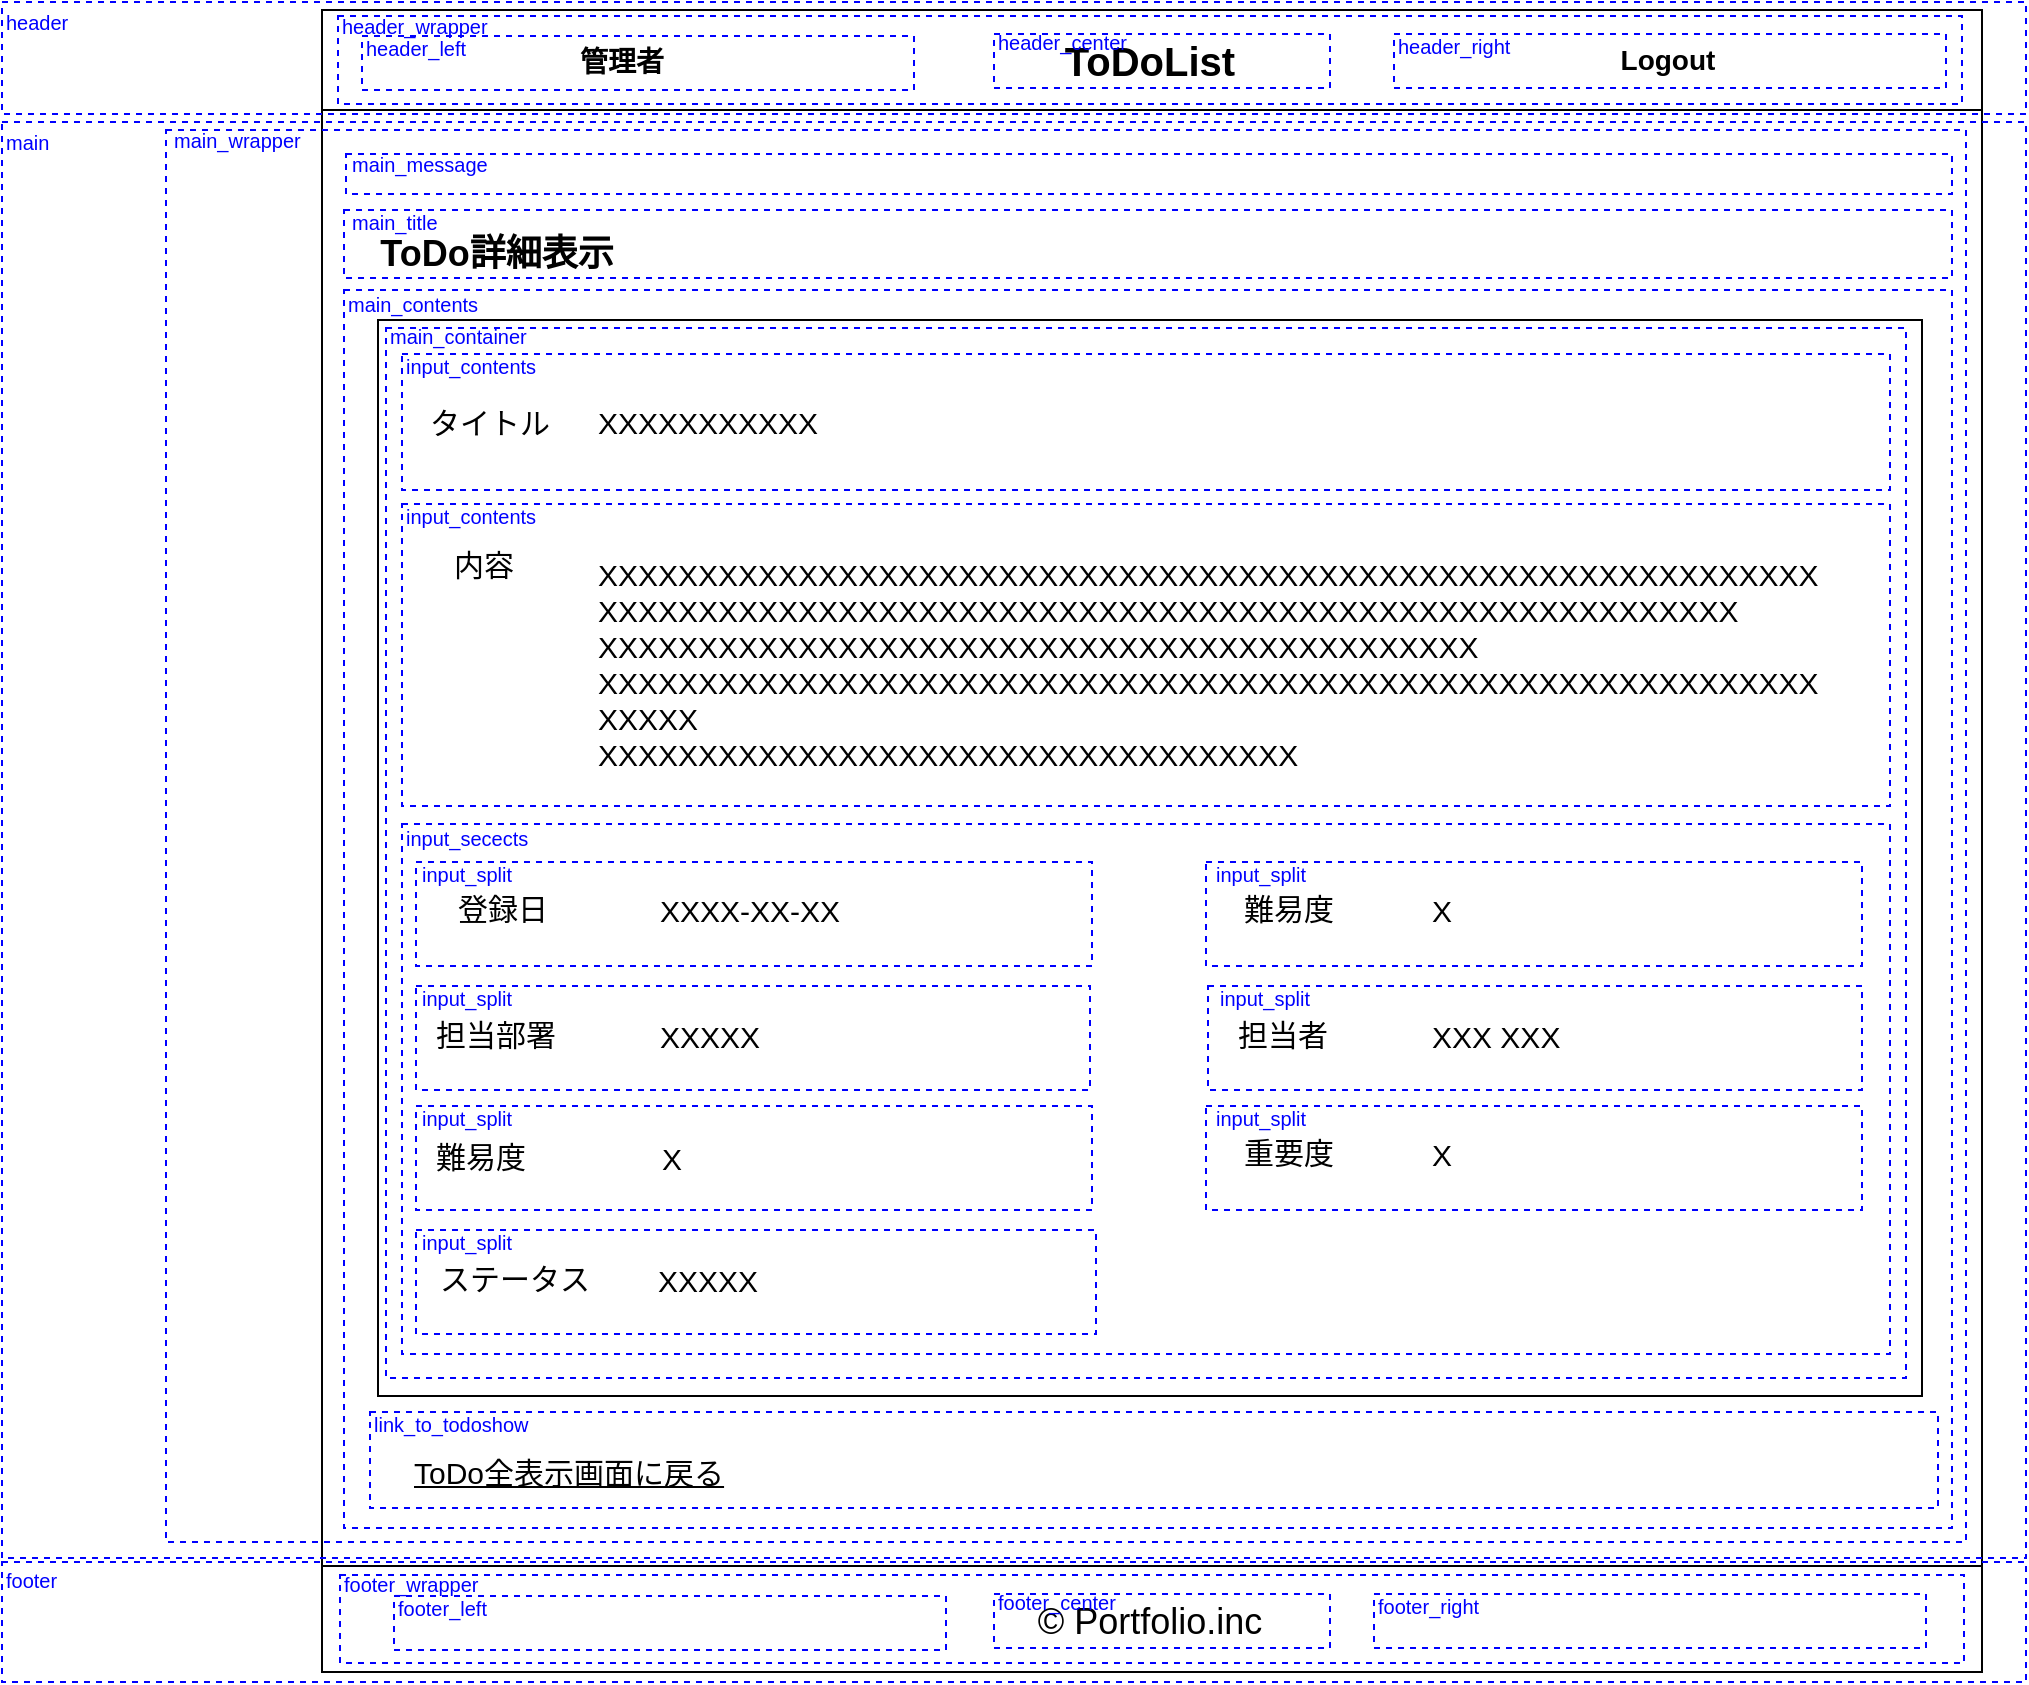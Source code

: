 <mxfile version="13.9.9" type="device"><diagram id="lAW5gfvQpGq91mGYDGwt" name="ページ1"><mxGraphModel dx="4235" dy="3305" grid="0" gridSize="4" guides="1" tooltips="1" connect="1" arrows="1" fold="1" page="1" pageScale="1" pageWidth="827" pageHeight="1169" math="0" shadow="0"><root><mxCell id="0"/><mxCell id="1" parent="0"/><mxCell id="X6sCrkcjzVcTPWJiqFUO-1" value="" style="rounded=0;whiteSpace=wrap;html=1;" vertex="1" parent="1"><mxGeometry y="-47.5" width="830" height="821.5" as="geometry"/></mxCell><mxCell id="X6sCrkcjzVcTPWJiqFUO-2" value="" style="rounded=0;whiteSpace=wrap;html=1;" vertex="1" parent="1"><mxGeometry y="-48" width="830" height="50" as="geometry"/></mxCell><mxCell id="X6sCrkcjzVcTPWJiqFUO-3" value="&lt;b&gt;&lt;font style=&quot;font-size: 20px&quot;&gt;ToDoList&lt;/font&gt;&lt;/b&gt;" style="text;html=1;strokeColor=none;fillColor=none;align=center;verticalAlign=middle;whiteSpace=wrap;rounded=0;strokeWidth=4;" vertex="1" parent="1"><mxGeometry x="334" y="-38" width="160" height="30" as="geometry"/></mxCell><mxCell id="X6sCrkcjzVcTPWJiqFUO-4" value="" style="rounded=0;whiteSpace=wrap;html=1;" vertex="1" parent="1"><mxGeometry y="730" width="830" height="53" as="geometry"/></mxCell><mxCell id="X6sCrkcjzVcTPWJiqFUO-5" value="&lt;font size=&quot;1&quot;&gt;&lt;b style=&quot;font-size: 18px&quot;&gt;ToDo詳細表示&lt;/b&gt;&lt;/font&gt;" style="text;html=1;strokeColor=none;fillColor=none;align=center;verticalAlign=middle;whiteSpace=wrap;rounded=0;fontSize=17;" vertex="1" parent="1"><mxGeometry x="16" y="64" width="143" height="20" as="geometry"/></mxCell><mxCell id="X6sCrkcjzVcTPWJiqFUO-6" value="&lt;span style=&quot;font-size: 14px&quot;&gt;&lt;b style=&quot;font-size: 14px&quot;&gt;管理者&lt;/b&gt;&lt;/span&gt;" style="text;html=1;strokeColor=none;fillColor=none;align=center;verticalAlign=middle;whiteSpace=wrap;rounded=0;fontSize=14;" vertex="1" parent="1"><mxGeometry x="100" y="-32" width="100" height="20" as="geometry"/></mxCell><mxCell id="X6sCrkcjzVcTPWJiqFUO-7" value="&lt;span style=&quot;font-size: 14px&quot;&gt;&lt;b style=&quot;font-size: 14px&quot;&gt;Logout&lt;/b&gt;&lt;/span&gt;" style="text;html=1;strokeColor=none;fillColor=none;align=center;verticalAlign=middle;whiteSpace=wrap;rounded=0;fontSize=14;" vertex="1" parent="1"><mxGeometry x="623" y="-33" width="100" height="20" as="geometry"/></mxCell><mxCell id="X6sCrkcjzVcTPWJiqFUO-8" value="" style="rounded=0;whiteSpace=wrap;html=1;dashed=1;fillColor=none;strokeColor=#0000FF;" vertex="1" parent="1"><mxGeometry x="24" y="653" width="784" height="48" as="geometry"/></mxCell><mxCell id="X6sCrkcjzVcTPWJiqFUO-9" value="&lt;font style=&quot;font-size: 18px&quot;&gt;© Portfolio.inc&lt;/font&gt;" style="text;html=1;strokeColor=none;fillColor=none;align=center;verticalAlign=middle;whiteSpace=wrap;rounded=0;fontSize=20;" vertex="1" parent="1"><mxGeometry x="298" y="746.5" width="232" height="20" as="geometry"/></mxCell><mxCell id="X6sCrkcjzVcTPWJiqFUO-10" value="" style="rounded=0;whiteSpace=wrap;html=1;fillColor=none;" vertex="1" parent="1"><mxGeometry x="28" y="107" width="772" height="538" as="geometry"/></mxCell><mxCell id="X6sCrkcjzVcTPWJiqFUO-11" value="タイトル" style="text;html=1;strokeColor=none;fillColor=none;align=left;verticalAlign=middle;whiteSpace=wrap;rounded=0;fontSize=15;" vertex="1" parent="1"><mxGeometry x="52" y="148" width="82" height="20" as="geometry"/></mxCell><mxCell id="X6sCrkcjzVcTPWJiqFUO-12" value="内容" style="text;html=1;strokeColor=none;fillColor=none;align=left;verticalAlign=middle;whiteSpace=wrap;rounded=0;fontSize=15;" vertex="1" parent="1"><mxGeometry x="64" y="219" width="128" height="20" as="geometry"/></mxCell><mxCell id="X6sCrkcjzVcTPWJiqFUO-13" value="XXXXXXXXXXX" style="rounded=0;whiteSpace=wrap;html=1;fontSize=15;align=left;strokeColor=none;" vertex="1" parent="1"><mxGeometry x="136" y="144" width="624" height="28" as="geometry"/></mxCell><mxCell id="X6sCrkcjzVcTPWJiqFUO-14" value="XXXXXXXXXXXXXXXXXXXXXXXXXXXXXXXXXXXXXXXXXXXXXXXXXXXXXXXXXXXXX&lt;br&gt;XXXXXXXXXXXXXXXXXXXXXXXXXXXXXXXXXXXXXXXXXXXXXXXXXXXXXXXXX&lt;br&gt;XXXXXXXXXXXXXXXXXXXXXXXXXXXXXXXXXXXXXXXXXXXX&lt;br&gt;XXXXXXXXXXXXXXXXXXXXXXXXXXXXXXXXXXXXXXXXXXXXXXXXXXXXXXXXXXXXX&lt;br&gt;XXXXX&lt;br&gt;XXXXXXXXXXXXXXXXXXXXXXXXXXXXXXXXXXX" style="rounded=0;whiteSpace=wrap;html=1;fontSize=15;align=left;strokeColor=none;" vertex="1" parent="1"><mxGeometry x="136" y="219" width="624" height="120" as="geometry"/></mxCell><mxCell id="X6sCrkcjzVcTPWJiqFUO-15" value="ToDo全表示画面に戻る" style="text;html=1;strokeColor=none;fillColor=none;align=left;verticalAlign=middle;whiteSpace=wrap;rounded=0;fontSize=15;fontStyle=4" vertex="1" parent="1"><mxGeometry x="44" y="673" width="376" height="20" as="geometry"/></mxCell><mxCell id="X6sCrkcjzVcTPWJiqFUO-16" value="link_to_todoshow" style="text;html=1;strokeColor=none;fillColor=none;align=left;verticalAlign=middle;whiteSpace=wrap;rounded=0;dashed=1;fontColor=#0000FF;fontSize=10;" vertex="1" parent="1"><mxGeometry x="24" y="653" width="84" height="12" as="geometry"/></mxCell><mxCell id="X6sCrkcjzVcTPWJiqFUO-17" value="main_contents" style="text;html=1;strokeColor=none;fillColor=none;align=left;verticalAlign=middle;whiteSpace=wrap;rounded=0;dashed=1;fontColor=#0000FF;fontSize=10;" vertex="1" parent="1"><mxGeometry x="11" y="93" width="96" height="12" as="geometry"/></mxCell><mxCell id="X6sCrkcjzVcTPWJiqFUO-18" value="" style="rounded=0;whiteSpace=wrap;html=1;fillColor=none;fontSize=14;strokeColor=#0000FF;dashed=1;" vertex="1" parent="1"><mxGeometry x="-160" y="8" width="1012" height="718" as="geometry"/></mxCell><mxCell id="X6sCrkcjzVcTPWJiqFUO-19" value="" style="rounded=0;whiteSpace=wrap;html=1;dashed=1;fillColor=none;strokeColor=#0000FF;" vertex="1" parent="1"><mxGeometry x="-78" y="12" width="900" height="706" as="geometry"/></mxCell><mxCell id="X6sCrkcjzVcTPWJiqFUO-20" value="" style="rounded=0;whiteSpace=wrap;html=1;fillColor=none;fontSize=14;strokeColor=#0000FF;dashed=1;" vertex="1" parent="1"><mxGeometry x="-160" y="-52" width="1012" height="56" as="geometry"/></mxCell><mxCell id="X6sCrkcjzVcTPWJiqFUO-21" value="" style="rounded=0;whiteSpace=wrap;html=1;fillColor=none;fontSize=14;strokeColor=#0000FF;dashed=1;" vertex="1" parent="1"><mxGeometry x="-160" y="728" width="1012" height="60" as="geometry"/></mxCell><mxCell id="X6sCrkcjzVcTPWJiqFUO-22" value="header" style="text;html=1;strokeColor=none;fillColor=none;align=left;verticalAlign=middle;whiteSpace=wrap;rounded=0;dashed=1;fontSize=10;fontColor=#0000FF;" vertex="1" parent="1"><mxGeometry x="-160" y="-52" width="40" height="20" as="geometry"/></mxCell><mxCell id="X6sCrkcjzVcTPWJiqFUO-23" value="main" style="text;html=1;strokeColor=none;fillColor=none;align=left;verticalAlign=middle;whiteSpace=wrap;rounded=0;dashed=1;fontSize=10;fontColor=#0000FF;" vertex="1" parent="1"><mxGeometry x="-160" y="8" width="40" height="20" as="geometry"/></mxCell><mxCell id="X6sCrkcjzVcTPWJiqFUO-24" value="footer" style="text;html=1;strokeColor=none;fillColor=none;align=left;verticalAlign=middle;whiteSpace=wrap;rounded=0;dashed=1;fontSize=10;fontColor=#0000FF;" vertex="1" parent="1"><mxGeometry x="-160" y="727" width="40" height="20" as="geometry"/></mxCell><mxCell id="X6sCrkcjzVcTPWJiqFUO-25" value="" style="rounded=0;whiteSpace=wrap;html=1;dashed=1;fillColor=none;strokeColor=#0000FF;" vertex="1" parent="1"><mxGeometry x="11" y="52" width="804" height="34" as="geometry"/></mxCell><mxCell id="X6sCrkcjzVcTPWJiqFUO-26" value="main_title" style="text;html=1;strokeColor=none;fillColor=none;align=left;verticalAlign=middle;whiteSpace=wrap;rounded=0;dashed=1;fontColor=#0000FF;fontSize=10;" vertex="1" parent="1"><mxGeometry x="13" y="52" width="84" height="12" as="geometry"/></mxCell><mxCell id="X6sCrkcjzVcTPWJiqFUO-27" value="" style="rounded=0;whiteSpace=wrap;html=1;dashed=1;fillColor=none;strokeColor=#0000FF;" vertex="1" parent="1"><mxGeometry x="12" y="24" width="803" height="20" as="geometry"/></mxCell><mxCell id="X6sCrkcjzVcTPWJiqFUO-28" value="main_message" style="text;html=1;strokeColor=none;fillColor=none;align=left;verticalAlign=middle;whiteSpace=wrap;rounded=0;dashed=1;fontColor=#0000FF;fontSize=10;" vertex="1" parent="1"><mxGeometry x="13" y="21" width="80" height="16" as="geometry"/></mxCell><mxCell id="X6sCrkcjzVcTPWJiqFUO-29" value="main_wrapper" style="text;html=1;strokeColor=none;fillColor=none;align=left;verticalAlign=middle;whiteSpace=wrap;rounded=0;dashed=1;fontSize=10;fontColor=#0000FF;" vertex="1" parent="1"><mxGeometry x="-76" y="13" width="84" height="8" as="geometry"/></mxCell><mxCell id="X6sCrkcjzVcTPWJiqFUO-30" value="header_center" style="text;html=1;strokeColor=none;fillColor=none;align=left;verticalAlign=middle;whiteSpace=wrap;rounded=0;dashed=1;fontSize=10;fontColor=#0000FF;" vertex="1" parent="1"><mxGeometry x="336" y="-38" width="96" height="11" as="geometry"/></mxCell><mxCell id="X6sCrkcjzVcTPWJiqFUO-31" value="" style="rounded=0;whiteSpace=wrap;html=1;fillColor=none;fontSize=14;strokeColor=#0000FF;dashed=1;" vertex="1" parent="1"><mxGeometry x="336" y="-36" width="168" height="27" as="geometry"/></mxCell><mxCell id="X6sCrkcjzVcTPWJiqFUO-32" value="" style="rounded=0;whiteSpace=wrap;html=1;fillColor=none;fontSize=14;strokeColor=#0000FF;dashed=1;" vertex="1" parent="1"><mxGeometry x="20" y="-35" width="276" height="27" as="geometry"/></mxCell><mxCell id="X6sCrkcjzVcTPWJiqFUO-33" value="header_right" style="text;html=1;strokeColor=none;fillColor=none;align=left;verticalAlign=middle;whiteSpace=wrap;rounded=0;dashed=1;fontSize=10;fontColor=#0000FF;" vertex="1" parent="1"><mxGeometry x="536" y="-36" width="72" height="11" as="geometry"/></mxCell><mxCell id="X6sCrkcjzVcTPWJiqFUO-34" value="" style="rounded=0;whiteSpace=wrap;html=1;fillColor=none;fontSize=14;strokeColor=#0000FF;dashed=1;" vertex="1" parent="1"><mxGeometry x="536" y="-36" width="276" height="27" as="geometry"/></mxCell><mxCell id="X6sCrkcjzVcTPWJiqFUO-35" value="" style="rounded=0;whiteSpace=wrap;html=1;fillColor=none;fontSize=14;strokeColor=#0000FF;dashed=1;" vertex="1" parent="1"><mxGeometry x="8" y="-45" width="812" height="44" as="geometry"/></mxCell><mxCell id="X6sCrkcjzVcTPWJiqFUO-36" value="header_wrapper" style="text;html=1;strokeColor=none;fillColor=none;align=left;verticalAlign=middle;whiteSpace=wrap;rounded=0;dashed=1;fontSize=10;fontColor=#0000FF;" vertex="1" parent="1"><mxGeometry x="8" y="-44" width="84" height="8" as="geometry"/></mxCell><mxCell id="X6sCrkcjzVcTPWJiqFUO-37" value="" style="rounded=0;whiteSpace=wrap;html=1;fillColor=none;fontSize=14;strokeColor=#0000FF;dashed=1;" vertex="1" parent="1"><mxGeometry x="9" y="734.5" width="812" height="44" as="geometry"/></mxCell><mxCell id="X6sCrkcjzVcTPWJiqFUO-38" value="" style="rounded=0;whiteSpace=wrap;html=1;fillColor=none;fontSize=14;strokeColor=#0000FF;dashed=1;" vertex="1" parent="1"><mxGeometry x="526" y="744" width="276" height="27" as="geometry"/></mxCell><mxCell id="X6sCrkcjzVcTPWJiqFUO-39" value="footer_wrapper" style="text;html=1;strokeColor=none;fillColor=none;align=left;verticalAlign=middle;whiteSpace=wrap;rounded=0;dashed=1;fontSize=10;fontColor=#0000FF;" vertex="1" parent="1"><mxGeometry x="9" y="734.5" width="84" height="8" as="geometry"/></mxCell><mxCell id="X6sCrkcjzVcTPWJiqFUO-40" value="" style="rounded=0;whiteSpace=wrap;html=1;dashed=1;fillColor=none;strokeColor=#0000FF;" vertex="1" parent="1"><mxGeometry x="11" y="92" width="804" height="619" as="geometry"/></mxCell><mxCell id="X6sCrkcjzVcTPWJiqFUO-41" value="" style="rounded=0;whiteSpace=wrap;html=1;fillColor=none;fontSize=14;strokeColor=#0000FF;dashed=1;" vertex="1" parent="1"><mxGeometry x="336" y="744" width="168" height="27" as="geometry"/></mxCell><mxCell id="X6sCrkcjzVcTPWJiqFUO-42" value="footer_center" style="text;html=1;strokeColor=none;fillColor=none;align=left;verticalAlign=middle;whiteSpace=wrap;rounded=0;dashed=1;fontSize=10;fontColor=#0000FF;" vertex="1" parent="1"><mxGeometry x="336" y="742" width="96" height="11" as="geometry"/></mxCell><mxCell id="X6sCrkcjzVcTPWJiqFUO-43" value="" style="rounded=0;whiteSpace=wrap;html=1;fillColor=none;fontSize=14;strokeColor=#0000FF;dashed=1;" vertex="1" parent="1"><mxGeometry x="36" y="745" width="276" height="27" as="geometry"/></mxCell><mxCell id="X6sCrkcjzVcTPWJiqFUO-44" value="footer_left" style="text;html=1;strokeColor=none;fillColor=none;align=left;verticalAlign=middle;whiteSpace=wrap;rounded=0;dashed=1;fontSize=10;fontColor=#0000FF;" vertex="1" parent="1"><mxGeometry x="36" y="745" width="72" height="11" as="geometry"/></mxCell><mxCell id="X6sCrkcjzVcTPWJiqFUO-45" value="footer_right" style="text;html=1;strokeColor=none;fillColor=none;align=left;verticalAlign=middle;whiteSpace=wrap;rounded=0;dashed=1;fontSize=10;fontColor=#0000FF;" vertex="1" parent="1"><mxGeometry x="526" y="744" width="72" height="11" as="geometry"/></mxCell><mxCell id="X6sCrkcjzVcTPWJiqFUO-46" value="" style="rounded=0;whiteSpace=wrap;html=1;dashed=1;fillColor=none;strokeColor=#0000FF;" vertex="1" parent="1"><mxGeometry x="40" y="124" width="744" height="68" as="geometry"/></mxCell><mxCell id="X6sCrkcjzVcTPWJiqFUO-47" value="" style="rounded=0;whiteSpace=wrap;html=1;dashed=1;fillColor=none;strokeColor=#0000FF;" vertex="1" parent="1"><mxGeometry x="40" y="199" width="744" height="151" as="geometry"/></mxCell><mxCell id="X6sCrkcjzVcTPWJiqFUO-48" value="" style="rounded=0;whiteSpace=wrap;html=1;dashed=1;fillColor=none;strokeColor=#0000FF;" vertex="1" parent="1"><mxGeometry x="40" y="359" width="744" height="265" as="geometry"/></mxCell><mxCell id="X6sCrkcjzVcTPWJiqFUO-49" value="input_contents" style="text;html=1;strokeColor=none;fillColor=none;align=left;verticalAlign=middle;whiteSpace=wrap;rounded=0;dashed=1;fontColor=#0000FF;fontSize=10;" vertex="1" parent="1"><mxGeometry x="40" y="124" width="80" height="12" as="geometry"/></mxCell><mxCell id="X6sCrkcjzVcTPWJiqFUO-50" value="input_contents" style="text;html=1;strokeColor=none;fillColor=none;align=left;verticalAlign=middle;whiteSpace=wrap;rounded=0;dashed=1;fontColor=#0000FF;fontSize=10;" vertex="1" parent="1"><mxGeometry x="40" y="199" width="80" height="12" as="geometry"/></mxCell><mxCell id="X6sCrkcjzVcTPWJiqFUO-51" value="input_secects" style="text;html=1;strokeColor=none;fillColor=none;align=left;verticalAlign=middle;whiteSpace=wrap;rounded=0;dashed=1;fontColor=#0000FF;fontSize=10;" vertex="1" parent="1"><mxGeometry x="40" y="360" width="80" height="12" as="geometry"/></mxCell><mxCell id="X6sCrkcjzVcTPWJiqFUO-52" value="" style="rounded=0;whiteSpace=wrap;html=1;dashed=1;fillColor=none;strokeColor=#0000FF;" vertex="1" parent="1"><mxGeometry x="47" y="500" width="338" height="52" as="geometry"/></mxCell><mxCell id="X6sCrkcjzVcTPWJiqFUO-53" value="input_split" style="text;html=1;strokeColor=none;fillColor=none;align=left;verticalAlign=middle;whiteSpace=wrap;rounded=0;dashed=1;fontColor=#0000FF;fontSize=10;" vertex="1" parent="1"><mxGeometry x="48" y="500" width="80" height="12" as="geometry"/></mxCell><mxCell id="X6sCrkcjzVcTPWJiqFUO-54" value="header_left" style="text;html=1;strokeColor=none;fillColor=none;align=left;verticalAlign=middle;whiteSpace=wrap;rounded=0;dashed=1;fontSize=10;fontColor=#0000FF;" vertex="1" parent="1"><mxGeometry x="20" y="-35" width="72" height="11" as="geometry"/></mxCell><mxCell id="X6sCrkcjzVcTPWJiqFUO-55" value="" style="rounded=0;whiteSpace=wrap;html=1;dashed=1;fillColor=none;strokeColor=#0000FF;" vertex="1" parent="1"><mxGeometry x="32" y="111" width="760" height="525" as="geometry"/></mxCell><mxCell id="X6sCrkcjzVcTPWJiqFUO-56" value="main_container" style="text;html=1;strokeColor=none;fillColor=none;align=left;verticalAlign=middle;whiteSpace=wrap;rounded=0;dashed=1;fontSize=10;fontColor=#0000FF;" vertex="1" parent="1"><mxGeometry x="32" y="111" width="84" height="8" as="geometry"/></mxCell><mxCell id="X6sCrkcjzVcTPWJiqFUO-57" value="重要度" style="text;html=1;strokeColor=none;fillColor=none;align=left;verticalAlign=middle;whiteSpace=wrap;rounded=0;fontSize=15;fontStyle=0" vertex="1" parent="1"><mxGeometry x="459" y="513" width="48" height="20" as="geometry"/></mxCell><mxCell id="X6sCrkcjzVcTPWJiqFUO-58" value="X" style="rounded=0;whiteSpace=wrap;html=1;fontSize=15;align=left;strokeColor=none;fontStyle=0" vertex="1" parent="1"><mxGeometry x="553" y="510" width="148" height="28" as="geometry"/></mxCell><mxCell id="X6sCrkcjzVcTPWJiqFUO-59" value="" style="rounded=0;whiteSpace=wrap;html=1;dashed=1;fillColor=none;strokeColor=#0000FF;fontStyle=0" vertex="1" parent="1"><mxGeometry x="442" y="500" width="328" height="52" as="geometry"/></mxCell><mxCell id="X6sCrkcjzVcTPWJiqFUO-60" value="input_split" style="text;html=1;strokeColor=none;fillColor=none;align=left;verticalAlign=middle;whiteSpace=wrap;rounded=0;dashed=1;fontColor=#0000FF;fontSize=10;fontStyle=0" vertex="1" parent="1"><mxGeometry x="445" y="500" width="80" height="12" as="geometry"/></mxCell><mxCell id="X6sCrkcjzVcTPWJiqFUO-61" value="" style="rounded=0;whiteSpace=wrap;html=1;dashed=1;fillColor=none;strokeColor=#0000FF;" vertex="1" parent="1"><mxGeometry x="47" y="562" width="340" height="52" as="geometry"/></mxCell><mxCell id="X6sCrkcjzVcTPWJiqFUO-62" value="input_split" style="text;html=1;strokeColor=none;fillColor=none;align=left;verticalAlign=middle;whiteSpace=wrap;rounded=0;dashed=1;fontColor=#0000FF;fontSize=10;" vertex="1" parent="1"><mxGeometry x="48" y="562" width="80" height="12" as="geometry"/></mxCell><mxCell id="X6sCrkcjzVcTPWJiqFUO-63" value="ステータス" style="text;html=1;strokeColor=none;fillColor=none;align=left;verticalAlign=middle;whiteSpace=wrap;rounded=0;fontSize=15;" vertex="1" parent="1"><mxGeometry x="57" y="576" width="87" height="20" as="geometry"/></mxCell><mxCell id="X6sCrkcjzVcTPWJiqFUO-64" value="XXXXX" style="rounded=0;whiteSpace=wrap;html=1;fontSize=15;align=left;strokeColor=none;fontStyle=0" vertex="1" parent="1"><mxGeometry x="166" y="573" width="149" height="28" as="geometry"/></mxCell><mxCell id="X6sCrkcjzVcTPWJiqFUO-65" value="登録日" style="text;html=1;strokeColor=none;fillColor=none;align=left;verticalAlign=middle;whiteSpace=wrap;rounded=0;fontSize=15;" vertex="1" parent="1"><mxGeometry x="66" y="391" width="60" height="20" as="geometry"/></mxCell><mxCell id="X6sCrkcjzVcTPWJiqFUO-66" value="XXXX-XX-XX" style="rounded=0;whiteSpace=wrap;html=1;fontSize=15;align=left;strokeColor=none;fontStyle=0" vertex="1" parent="1"><mxGeometry x="167" y="388" width="148" height="28" as="geometry"/></mxCell><mxCell id="X6sCrkcjzVcTPWJiqFUO-67" value="" style="rounded=0;whiteSpace=wrap;html=1;dashed=1;fillColor=none;strokeColor=#0000FF;" vertex="1" parent="1"><mxGeometry x="47" y="378" width="338" height="52" as="geometry"/></mxCell><mxCell id="X6sCrkcjzVcTPWJiqFUO-68" value="input_split" style="text;html=1;strokeColor=none;fillColor=none;align=left;verticalAlign=middle;whiteSpace=wrap;rounded=0;dashed=1;fontColor=#0000FF;fontSize=10;" vertex="1" parent="1"><mxGeometry x="48" y="378" width="80" height="12" as="geometry"/></mxCell><mxCell id="X6sCrkcjzVcTPWJiqFUO-69" value="難易度" style="text;html=1;strokeColor=none;fillColor=none;align=left;verticalAlign=middle;whiteSpace=wrap;rounded=0;fontSize=15;fontStyle=0" vertex="1" parent="1"><mxGeometry x="459" y="391" width="48" height="20" as="geometry"/></mxCell><mxCell id="X6sCrkcjzVcTPWJiqFUO-70" value="X" style="rounded=0;whiteSpace=wrap;html=1;fontSize=15;align=left;strokeColor=none;fontStyle=0" vertex="1" parent="1"><mxGeometry x="553" y="388" width="148" height="28" as="geometry"/></mxCell><mxCell id="X6sCrkcjzVcTPWJiqFUO-71" value="" style="rounded=0;whiteSpace=wrap;html=1;dashed=1;fillColor=none;strokeColor=#0000FF;fontStyle=0" vertex="1" parent="1"><mxGeometry x="442" y="378" width="328" height="52" as="geometry"/></mxCell><mxCell id="X6sCrkcjzVcTPWJiqFUO-72" value="input_split" style="text;html=1;strokeColor=none;fillColor=none;align=left;verticalAlign=middle;whiteSpace=wrap;rounded=0;dashed=1;fontColor=#0000FF;fontSize=10;fontStyle=0" vertex="1" parent="1"><mxGeometry x="445" y="378" width="80" height="12" as="geometry"/></mxCell><mxCell id="X6sCrkcjzVcTPWJiqFUO-73" value="担当部署" style="text;html=1;strokeColor=none;fillColor=none;align=left;verticalAlign=middle;whiteSpace=wrap;rounded=0;fontSize=15;" vertex="1" parent="1"><mxGeometry x="55" y="454" width="71" height="20" as="geometry"/></mxCell><mxCell id="X6sCrkcjzVcTPWJiqFUO-74" value="XXXXX" style="rounded=0;whiteSpace=wrap;html=1;fontSize=15;align=left;strokeColor=none;fontStyle=0" vertex="1" parent="1"><mxGeometry x="167" y="451" width="148" height="28" as="geometry"/></mxCell><mxCell id="X6sCrkcjzVcTPWJiqFUO-75" value="" style="rounded=0;whiteSpace=wrap;html=1;dashed=1;fillColor=none;strokeColor=#0000FF;" vertex="1" parent="1"><mxGeometry x="47" y="440" width="337" height="52" as="geometry"/></mxCell><mxCell id="X6sCrkcjzVcTPWJiqFUO-76" value="input_split" style="text;html=1;strokeColor=none;fillColor=none;align=left;verticalAlign=middle;whiteSpace=wrap;rounded=0;dashed=1;fontColor=#0000FF;fontSize=10;" vertex="1" parent="1"><mxGeometry x="48" y="440" width="80" height="12" as="geometry"/></mxCell><mxCell id="X6sCrkcjzVcTPWJiqFUO-77" value="担当者" style="text;html=1;strokeColor=none;fillColor=none;align=left;verticalAlign=middle;whiteSpace=wrap;rounded=0;fontSize=15;fontStyle=0" vertex="1" parent="1"><mxGeometry x="456" y="454" width="62" height="20" as="geometry"/></mxCell><mxCell id="X6sCrkcjzVcTPWJiqFUO-78" value="XXX XXX" style="rounded=0;whiteSpace=wrap;html=1;fontSize=15;align=left;strokeColor=none;fontStyle=0" vertex="1" parent="1"><mxGeometry x="553" y="451" width="148" height="28" as="geometry"/></mxCell><mxCell id="X6sCrkcjzVcTPWJiqFUO-79" value="" style="rounded=0;whiteSpace=wrap;html=1;dashed=1;fillColor=none;strokeColor=#0000FF;fontStyle=0" vertex="1" parent="1"><mxGeometry x="443" y="440" width="327" height="52" as="geometry"/></mxCell><mxCell id="X6sCrkcjzVcTPWJiqFUO-80" value="input_split" style="text;html=1;strokeColor=none;fillColor=none;align=left;verticalAlign=middle;whiteSpace=wrap;rounded=0;dashed=1;fontColor=#0000FF;fontSize=10;fontStyle=0" vertex="1" parent="1"><mxGeometry x="447" y="440" width="80" height="12" as="geometry"/></mxCell><mxCell id="X6sCrkcjzVcTPWJiqFUO-81" value="難易度" style="text;html=1;strokeColor=none;fillColor=none;align=left;verticalAlign=middle;whiteSpace=wrap;rounded=0;fontSize=15;" vertex="1" parent="1"><mxGeometry x="55" y="515" width="48" height="20" as="geometry"/></mxCell><mxCell id="X6sCrkcjzVcTPWJiqFUO-82" value="X" style="rounded=0;whiteSpace=wrap;html=1;fontSize=15;align=left;strokeColor=none;fontStyle=0" vertex="1" parent="1"><mxGeometry x="168" y="512" width="144" height="28" as="geometry"/></mxCell></root></mxGraphModel></diagram></mxfile>